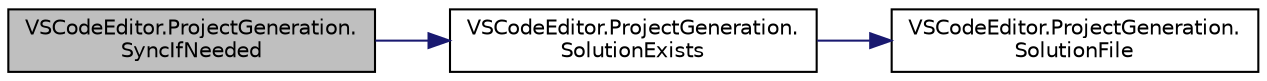digraph "VSCodeEditor.ProjectGeneration.SyncIfNeeded"
{
 // LATEX_PDF_SIZE
  edge [fontname="Helvetica",fontsize="10",labelfontname="Helvetica",labelfontsize="10"];
  node [fontname="Helvetica",fontsize="10",shape=record];
  rankdir="LR";
  Node1 [label="VSCodeEditor.ProjectGeneration.\lSyncIfNeeded",height=0.2,width=0.4,color="black", fillcolor="grey75", style="filled", fontcolor="black",tooltip="Syncs the scripting solution if any affected files are relevant."];
  Node1 -> Node2 [color="midnightblue",fontsize="10",style="solid",fontname="Helvetica"];
  Node2 [label="VSCodeEditor.ProjectGeneration.\lSolutionExists",height=0.2,width=0.4,color="black", fillcolor="white", style="filled",URL="$class_v_s_code_editor_1_1_project_generation.html#ad3895e06fcd00a4aa29e456e912b82d8",tooltip=" "];
  Node2 -> Node3 [color="midnightblue",fontsize="10",style="solid",fontname="Helvetica"];
  Node3 [label="VSCodeEditor.ProjectGeneration.\lSolutionFile",height=0.2,width=0.4,color="black", fillcolor="white", style="filled",URL="$class_v_s_code_editor_1_1_project_generation.html#a939ea1ad635f126eb182eff5e428af17",tooltip=" "];
}
